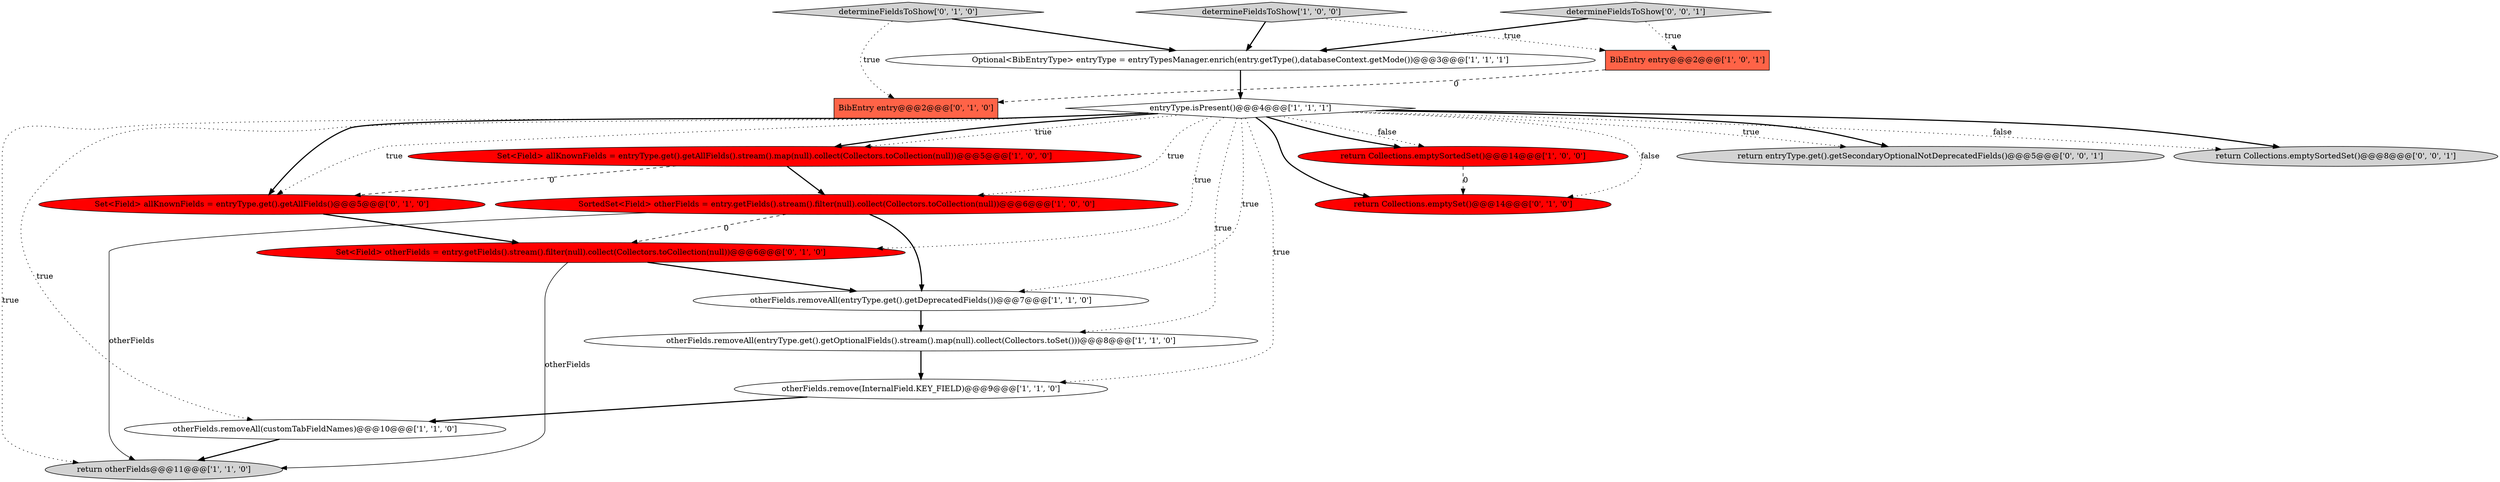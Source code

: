 digraph {
13 [style = filled, label = "Set<Field> otherFields = entry.getFields().stream().filter(null).collect(Collectors.toCollection(null))@@@6@@@['0', '1', '0']", fillcolor = red, shape = ellipse image = "AAA1AAABBB2BBB"];
8 [style = filled, label = "otherFields.remove(InternalField.KEY_FIELD)@@@9@@@['1', '1', '0']", fillcolor = white, shape = ellipse image = "AAA0AAABBB1BBB"];
11 [style = filled, label = "return Collections.emptySortedSet()@@@14@@@['1', '0', '0']", fillcolor = red, shape = ellipse image = "AAA1AAABBB1BBB"];
17 [style = filled, label = "return entryType.get().getSecondaryOptionalNotDeprecatedFields()@@@5@@@['0', '0', '1']", fillcolor = lightgray, shape = ellipse image = "AAA0AAABBB3BBB"];
18 [style = filled, label = "determineFieldsToShow['0', '0', '1']", fillcolor = lightgray, shape = diamond image = "AAA0AAABBB3BBB"];
14 [style = filled, label = "BibEntry entry@@@2@@@['0', '1', '0']", fillcolor = tomato, shape = box image = "AAA1AAABBB2BBB"];
3 [style = filled, label = "determineFieldsToShow['1', '0', '0']", fillcolor = lightgray, shape = diamond image = "AAA0AAABBB1BBB"];
10 [style = filled, label = "otherFields.removeAll(entryType.get().getOptionalFields().stream().map(null).collect(Collectors.toSet()))@@@8@@@['1', '1', '0']", fillcolor = white, shape = ellipse image = "AAA0AAABBB1BBB"];
2 [style = filled, label = "Optional<BibEntryType> entryType = entryTypesManager.enrich(entry.getType(),databaseContext.getMode())@@@3@@@['1', '1', '1']", fillcolor = white, shape = ellipse image = "AAA0AAABBB1BBB"];
7 [style = filled, label = "Set<Field> allKnownFields = entryType.get().getAllFields().stream().map(null).collect(Collectors.toCollection(null))@@@5@@@['1', '0', '0']", fillcolor = red, shape = ellipse image = "AAA1AAABBB1BBB"];
12 [style = filled, label = "determineFieldsToShow['0', '1', '0']", fillcolor = lightgray, shape = diamond image = "AAA0AAABBB2BBB"];
15 [style = filled, label = "Set<Field> allKnownFields = entryType.get().getAllFields()@@@5@@@['0', '1', '0']", fillcolor = red, shape = ellipse image = "AAA1AAABBB2BBB"];
16 [style = filled, label = "return Collections.emptySet()@@@14@@@['0', '1', '0']", fillcolor = red, shape = ellipse image = "AAA1AAABBB2BBB"];
1 [style = filled, label = "SortedSet<Field> otherFields = entry.getFields().stream().filter(null).collect(Collectors.toCollection(null))@@@6@@@['1', '0', '0']", fillcolor = red, shape = ellipse image = "AAA1AAABBB1BBB"];
6 [style = filled, label = "entryType.isPresent()@@@4@@@['1', '1', '1']", fillcolor = white, shape = diamond image = "AAA0AAABBB1BBB"];
0 [style = filled, label = "otherFields.removeAll(customTabFieldNames)@@@10@@@['1', '1', '0']", fillcolor = white, shape = ellipse image = "AAA0AAABBB1BBB"];
19 [style = filled, label = "return Collections.emptySortedSet()@@@8@@@['0', '0', '1']", fillcolor = lightgray, shape = ellipse image = "AAA0AAABBB3BBB"];
5 [style = filled, label = "return otherFields@@@11@@@['1', '1', '0']", fillcolor = lightgray, shape = ellipse image = "AAA0AAABBB1BBB"];
9 [style = filled, label = "BibEntry entry@@@2@@@['1', '0', '1']", fillcolor = tomato, shape = box image = "AAA0AAABBB1BBB"];
4 [style = filled, label = "otherFields.removeAll(entryType.get().getDeprecatedFields())@@@7@@@['1', '1', '0']", fillcolor = white, shape = ellipse image = "AAA0AAABBB1BBB"];
6->17 [style = bold, label=""];
4->10 [style = bold, label=""];
6->11 [style = dotted, label="false"];
1->4 [style = bold, label=""];
15->13 [style = bold, label=""];
7->1 [style = bold, label=""];
6->16 [style = dotted, label="false"];
11->16 [style = dashed, label="0"];
2->6 [style = bold, label=""];
6->13 [style = dotted, label="true"];
6->1 [style = dotted, label="true"];
13->5 [style = solid, label="otherFields"];
6->19 [style = bold, label=""];
3->9 [style = dotted, label="true"];
18->2 [style = bold, label=""];
6->19 [style = dotted, label="false"];
6->17 [style = dotted, label="true"];
6->15 [style = bold, label=""];
1->13 [style = dashed, label="0"];
8->0 [style = bold, label=""];
6->10 [style = dotted, label="true"];
12->14 [style = dotted, label="true"];
12->2 [style = bold, label=""];
9->14 [style = dashed, label="0"];
10->8 [style = bold, label=""];
3->2 [style = bold, label=""];
6->4 [style = dotted, label="true"];
6->16 [style = bold, label=""];
6->8 [style = dotted, label="true"];
6->11 [style = bold, label=""];
18->9 [style = dotted, label="true"];
6->7 [style = dotted, label="true"];
7->15 [style = dashed, label="0"];
6->0 [style = dotted, label="true"];
6->15 [style = dotted, label="true"];
6->7 [style = bold, label=""];
1->5 [style = solid, label="otherFields"];
6->5 [style = dotted, label="true"];
0->5 [style = bold, label=""];
13->4 [style = bold, label=""];
}

